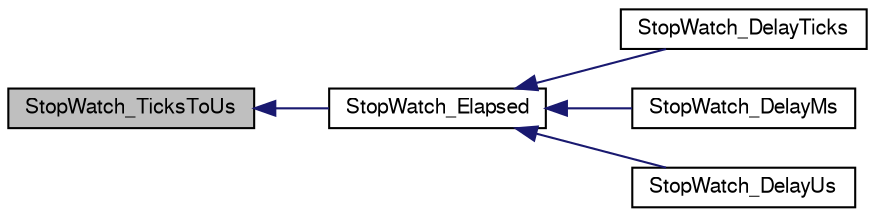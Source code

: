 digraph "StopWatch_TicksToUs"
{
  edge [fontname="FreeSans",fontsize="10",labelfontname="FreeSans",labelfontsize="10"];
  node [fontname="FreeSans",fontsize="10",shape=record];
  rankdir="LR";
  Node1 [label="StopWatch_TicksToUs",height=0.2,width=0.4,color="black", fillcolor="grey75", style="filled", fontcolor="black"];
  Node1 -> Node2 [dir="back",color="midnightblue",fontsize="10",style="solid"];
  Node2 [label="StopWatch_Elapsed",height=0.2,width=0.4,color="black", fillcolor="white", style="filled",URL="$group__Stop__Watch.html#ga0a0b6b9a4391ae5f4fcccb22a2a35f73",tooltip="Returns number of ticks elapsed since stopwatch was started. "];
  Node2 -> Node3 [dir="back",color="midnightblue",fontsize="10",style="solid"];
  Node3 [label="StopWatch_DelayTicks",height=0.2,width=0.4,color="black", fillcolor="white", style="filled",URL="$group__Stop__Watch.html#ga744f358982209fe277eb21843e88a2d9",tooltip="Delays the given number of ticks using stopwatch primitives. "];
  Node2 -> Node4 [dir="back",color="midnightblue",fontsize="10",style="solid"];
  Node4 [label="StopWatch_DelayMs",height=0.2,width=0.4,color="black", fillcolor="white", style="filled",URL="$group__Stop__Watch.html#gaa3bfba465962b310e4a5bd18292e8f87",tooltip="Delays the given number of mS using stopwatch primitives. "];
  Node2 -> Node5 [dir="back",color="midnightblue",fontsize="10",style="solid"];
  Node5 [label="StopWatch_DelayUs",height=0.2,width=0.4,color="black", fillcolor="white", style="filled",URL="$group__Stop__Watch.html#ga3bc7706d1a9cb32888f82b2874c3655c",tooltip="Delays the given number of uS using stopwatch primitives. "];
}
